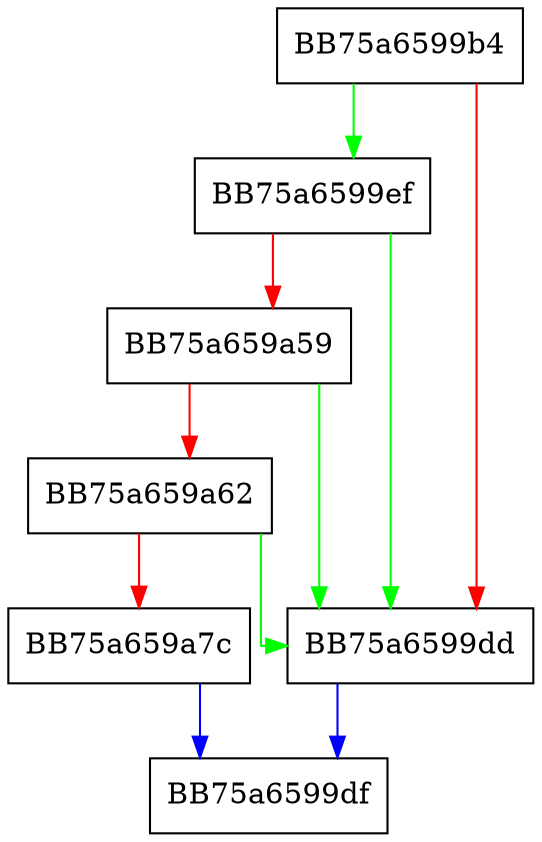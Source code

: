 digraph pushCatchStmtTree {
  node [shape="box"];
  graph [splines=ortho];
  BB75a6599b4 -> BB75a6599ef [color="green"];
  BB75a6599b4 -> BB75a6599dd [color="red"];
  BB75a6599dd -> BB75a6599df [color="blue"];
  BB75a6599ef -> BB75a6599dd [color="green"];
  BB75a6599ef -> BB75a659a59 [color="red"];
  BB75a659a59 -> BB75a6599dd [color="green"];
  BB75a659a59 -> BB75a659a62 [color="red"];
  BB75a659a62 -> BB75a6599dd [color="green"];
  BB75a659a62 -> BB75a659a7c [color="red"];
  BB75a659a7c -> BB75a6599df [color="blue"];
}